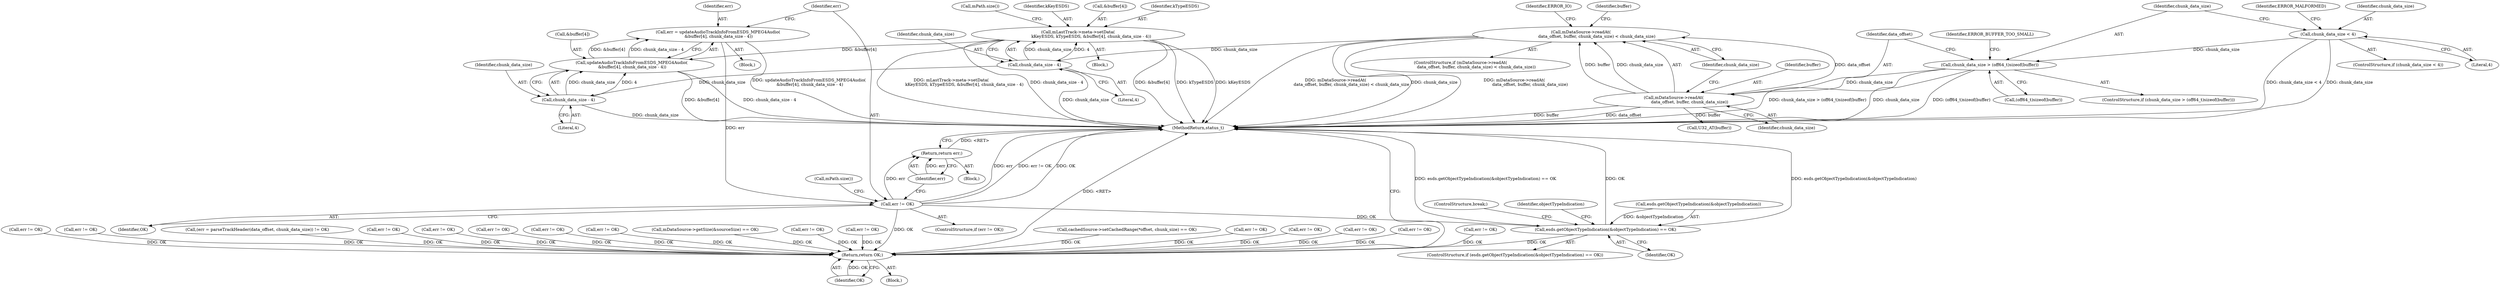 digraph "0_Android_e7142a0703bc93f75e213e96ebc19000022afed9@API" {
"1002311" [label="(Call,err = updateAudioTrackInfoFromESDS_MPEG4Audio(\n &buffer[4], chunk_data_size - 4))"];
"1002313" [label="(Call,updateAudioTrackInfoFromESDS_MPEG4Audio(\n &buffer[4], chunk_data_size - 4))"];
"1002283" [label="(Call,mLastTrack->meta->setData(\n                    kKeyESDS, kTypeESDS, &buffer[4], chunk_data_size - 4))"];
"1002290" [label="(Call,chunk_data_size - 4)"];
"1002260" [label="(Call,mDataSource->readAt(\n                        data_offset, buffer, chunk_data_size) < chunk_data_size)"];
"1002261" [label="(Call,mDataSource->readAt(\n                        data_offset, buffer, chunk_data_size))"];
"1002250" [label="(Call,chunk_data_size > (off64_t)sizeof(buffer))"];
"1002242" [label="(Call,chunk_data_size < 4)"];
"1002318" [label="(Call,chunk_data_size - 4)"];
"1002322" [label="(Call,err != OK)"];
"1002326" [label="(Return,return err;)"];
"1002348" [label="(Call,esds.getObjectTypeIndication(&objectTypeIndication) == OK)"];
"1003273" [label="(Return,return OK;)"];
"1002348" [label="(Call,esds.getObjectTypeIndication(&objectTypeIndication) == OK)"];
"1000420" [label="(Call,cachedSource->setCachedRange(*offset, chunk_size) == OK)"];
"1003214" [label="(Call,err != OK)"];
"1001684" [label="(Call,err != OK)"];
"1002250" [label="(Call,chunk_data_size > (off64_t)sizeof(buffer))"];
"1002331" [label="(Call,mPath.size())"];
"1003273" [label="(Return,return OK;)"];
"1002265" [label="(Identifier,chunk_data_size)"];
"1001940" [label="(Call,err != OK)"];
"1002284" [label="(Identifier,kKeyESDS)"];
"1002179" [label="(Call,err != OK)"];
"1002321" [label="(ControlStructure,if (err != OK))"];
"1002258" [label="(Identifier,ERROR_BUFFER_TOO_SMALL)"];
"1002290" [label="(Call,chunk_data_size - 4)"];
"1002286" [label="(Call,&buffer[4])"];
"1002261" [label="(Call,mDataSource->readAt(\n                        data_offset, buffer, chunk_data_size))"];
"1000525" [label="(Call,err != OK)"];
"1002148" [label="(Call,err != OK)"];
"1002263" [label="(Identifier,buffer)"];
"1002325" [label="(Block,)"];
"1002241" [label="(ControlStructure,if (chunk_data_size < 4))"];
"1002366" [label="(ControlStructure,break;)"];
"1001895" [label="(Call,err != OK)"];
"1000597" [label="(Call,err != OK)"];
"1002312" [label="(Identifier,err)"];
"1002285" [label="(Identifier,kTypeESDS)"];
"1002251" [label="(Identifier,chunk_data_size)"];
"1002259" [label="(ControlStructure,if (mDataSource->readAt(\n                        data_offset, buffer, chunk_data_size) < chunk_data_size))"];
"1002309" [label="(Block,)"];
"1001864" [label="(Call,err != OK)"];
"1002264" [label="(Identifier,chunk_data_size)"];
"1002244" [label="(Literal,4)"];
"1001032" [label="(Call,(err = parseTrackHeader(data_offset, chunk_data_size)) != OK)"];
"1002576" [label="(Call,err != OK)"];
"1002327" [label="(Identifier,err)"];
"1003274" [label="(Identifier,OK)"];
"1002318" [label="(Call,chunk_data_size - 4)"];
"1001543" [label="(Call,err != OK)"];
"1002611" [label="(Call,err != OK)"];
"1002311" [label="(Call,err = updateAudioTrackInfoFromESDS_MPEG4Audio(\n &buffer[4], chunk_data_size - 4))"];
"1002323" [label="(Identifier,err)"];
"1002252" [label="(Call,(off64_t)sizeof(buffer))"];
"1002326" [label="(Return,return err;)"];
"1002349" [label="(Call,esds.getObjectTypeIndication(&objectTypeIndication))"];
"1002249" [label="(ControlStructure,if (chunk_data_size > (off64_t)sizeof(buffer)))"];
"1002357" [label="(Identifier,objectTypeIndication)"];
"1002247" [label="(Identifier,ERROR_MALFORMED)"];
"1002262" [label="(Identifier,data_offset)"];
"1002324" [label="(Identifier,OK)"];
"1003275" [label="(MethodReturn,status_t)"];
"1002291" [label="(Identifier,chunk_data_size)"];
"1002236" [label="(Block,)"];
"1002319" [label="(Identifier,chunk_data_size)"];
"1002117" [label="(Call,err != OK)"];
"1002313" [label="(Call,updateAudioTrackInfoFromESDS_MPEG4Audio(\n &buffer[4], chunk_data_size - 4))"];
"1002242" [label="(Call,chunk_data_size < 4)"];
"1002272" [label="(Identifier,buffer)"];
"1001824" [label="(Call,err != OK)"];
"1002347" [label="(ControlStructure,if (esds.getObjectTypeIndication(&objectTypeIndication) == OK))"];
"1002314" [label="(Call,&buffer[4])"];
"1002320" [label="(Literal,4)"];
"1002283" [label="(Call,mLastTrack->meta->setData(\n                    kKeyESDS, kTypeESDS, &buffer[4], chunk_data_size - 4))"];
"1002271" [label="(Call,U32_AT(buffer))"];
"1002292" [label="(Literal,4)"];
"1002243" [label="(Identifier,chunk_data_size)"];
"1002322" [label="(Call,err != OK)"];
"1002260" [label="(Call,mDataSource->readAt(\n                        data_offset, buffer, chunk_data_size) < chunk_data_size)"];
"1002296" [label="(Call,mPath.size())"];
"1000193" [label="(Call,mDataSource->getSize(&sourceSize) == OK)"];
"1000106" [label="(Block,)"];
"1002352" [label="(Identifier,OK)"];
"1002268" [label="(Identifier,ERROR_IO)"];
"1002311" -> "1002309"  [label="AST: "];
"1002311" -> "1002313"  [label="CFG: "];
"1002312" -> "1002311"  [label="AST: "];
"1002313" -> "1002311"  [label="AST: "];
"1002323" -> "1002311"  [label="CFG: "];
"1002311" -> "1003275"  [label="DDG: updateAudioTrackInfoFromESDS_MPEG4Audio(\n &buffer[4], chunk_data_size - 4)"];
"1002313" -> "1002311"  [label="DDG: &buffer[4]"];
"1002313" -> "1002311"  [label="DDG: chunk_data_size - 4"];
"1002311" -> "1002322"  [label="DDG: err"];
"1002313" -> "1002318"  [label="CFG: "];
"1002314" -> "1002313"  [label="AST: "];
"1002318" -> "1002313"  [label="AST: "];
"1002313" -> "1003275"  [label="DDG: chunk_data_size - 4"];
"1002313" -> "1003275"  [label="DDG: &buffer[4]"];
"1002283" -> "1002313"  [label="DDG: &buffer[4]"];
"1002318" -> "1002313"  [label="DDG: chunk_data_size"];
"1002318" -> "1002313"  [label="DDG: 4"];
"1002283" -> "1002236"  [label="AST: "];
"1002283" -> "1002290"  [label="CFG: "];
"1002284" -> "1002283"  [label="AST: "];
"1002285" -> "1002283"  [label="AST: "];
"1002286" -> "1002283"  [label="AST: "];
"1002290" -> "1002283"  [label="AST: "];
"1002296" -> "1002283"  [label="CFG: "];
"1002283" -> "1003275"  [label="DDG: chunk_data_size - 4"];
"1002283" -> "1003275"  [label="DDG: &buffer[4]"];
"1002283" -> "1003275"  [label="DDG: kTypeESDS"];
"1002283" -> "1003275"  [label="DDG: kKeyESDS"];
"1002283" -> "1003275"  [label="DDG: mLastTrack->meta->setData(\n                    kKeyESDS, kTypeESDS, &buffer[4], chunk_data_size - 4)"];
"1002290" -> "1002283"  [label="DDG: chunk_data_size"];
"1002290" -> "1002283"  [label="DDG: 4"];
"1002290" -> "1002292"  [label="CFG: "];
"1002291" -> "1002290"  [label="AST: "];
"1002292" -> "1002290"  [label="AST: "];
"1002290" -> "1003275"  [label="DDG: chunk_data_size"];
"1002260" -> "1002290"  [label="DDG: chunk_data_size"];
"1002290" -> "1002318"  [label="DDG: chunk_data_size"];
"1002260" -> "1002259"  [label="AST: "];
"1002260" -> "1002265"  [label="CFG: "];
"1002261" -> "1002260"  [label="AST: "];
"1002265" -> "1002260"  [label="AST: "];
"1002268" -> "1002260"  [label="CFG: "];
"1002272" -> "1002260"  [label="CFG: "];
"1002260" -> "1003275"  [label="DDG: mDataSource->readAt(\n                        data_offset, buffer, chunk_data_size) < chunk_data_size"];
"1002260" -> "1003275"  [label="DDG: chunk_data_size"];
"1002260" -> "1003275"  [label="DDG: mDataSource->readAt(\n                        data_offset, buffer, chunk_data_size)"];
"1002261" -> "1002260"  [label="DDG: data_offset"];
"1002261" -> "1002260"  [label="DDG: buffer"];
"1002261" -> "1002260"  [label="DDG: chunk_data_size"];
"1002261" -> "1002264"  [label="CFG: "];
"1002262" -> "1002261"  [label="AST: "];
"1002263" -> "1002261"  [label="AST: "];
"1002264" -> "1002261"  [label="AST: "];
"1002265" -> "1002261"  [label="CFG: "];
"1002261" -> "1003275"  [label="DDG: data_offset"];
"1002261" -> "1003275"  [label="DDG: buffer"];
"1002250" -> "1002261"  [label="DDG: chunk_data_size"];
"1002261" -> "1002271"  [label="DDG: buffer"];
"1002250" -> "1002249"  [label="AST: "];
"1002250" -> "1002252"  [label="CFG: "];
"1002251" -> "1002250"  [label="AST: "];
"1002252" -> "1002250"  [label="AST: "];
"1002258" -> "1002250"  [label="CFG: "];
"1002262" -> "1002250"  [label="CFG: "];
"1002250" -> "1003275"  [label="DDG: (off64_t)sizeof(buffer)"];
"1002250" -> "1003275"  [label="DDG: chunk_data_size > (off64_t)sizeof(buffer)"];
"1002250" -> "1003275"  [label="DDG: chunk_data_size"];
"1002242" -> "1002250"  [label="DDG: chunk_data_size"];
"1002242" -> "1002241"  [label="AST: "];
"1002242" -> "1002244"  [label="CFG: "];
"1002243" -> "1002242"  [label="AST: "];
"1002244" -> "1002242"  [label="AST: "];
"1002247" -> "1002242"  [label="CFG: "];
"1002251" -> "1002242"  [label="CFG: "];
"1002242" -> "1003275"  [label="DDG: chunk_data_size < 4"];
"1002242" -> "1003275"  [label="DDG: chunk_data_size"];
"1002318" -> "1002320"  [label="CFG: "];
"1002319" -> "1002318"  [label="AST: "];
"1002320" -> "1002318"  [label="AST: "];
"1002318" -> "1003275"  [label="DDG: chunk_data_size"];
"1002322" -> "1002321"  [label="AST: "];
"1002322" -> "1002324"  [label="CFG: "];
"1002323" -> "1002322"  [label="AST: "];
"1002324" -> "1002322"  [label="AST: "];
"1002327" -> "1002322"  [label="CFG: "];
"1002331" -> "1002322"  [label="CFG: "];
"1002322" -> "1003275"  [label="DDG: OK"];
"1002322" -> "1003275"  [label="DDG: err"];
"1002322" -> "1003275"  [label="DDG: err != OK"];
"1002322" -> "1002326"  [label="DDG: err"];
"1002322" -> "1002348"  [label="DDG: OK"];
"1002322" -> "1003273"  [label="DDG: OK"];
"1002326" -> "1002325"  [label="AST: "];
"1002326" -> "1002327"  [label="CFG: "];
"1002327" -> "1002326"  [label="AST: "];
"1003275" -> "1002326"  [label="CFG: "];
"1002326" -> "1003275"  [label="DDG: <RET>"];
"1002327" -> "1002326"  [label="DDG: err"];
"1002348" -> "1002347"  [label="AST: "];
"1002348" -> "1002352"  [label="CFG: "];
"1002349" -> "1002348"  [label="AST: "];
"1002352" -> "1002348"  [label="AST: "];
"1002357" -> "1002348"  [label="CFG: "];
"1002366" -> "1002348"  [label="CFG: "];
"1002348" -> "1003275"  [label="DDG: esds.getObjectTypeIndication(&objectTypeIndication) == OK"];
"1002348" -> "1003275"  [label="DDG: OK"];
"1002348" -> "1003275"  [label="DDG: esds.getObjectTypeIndication(&objectTypeIndication)"];
"1002349" -> "1002348"  [label="DDG: &objectTypeIndication"];
"1002348" -> "1003273"  [label="DDG: OK"];
"1003273" -> "1000106"  [label="AST: "];
"1003273" -> "1003274"  [label="CFG: "];
"1003274" -> "1003273"  [label="AST: "];
"1003275" -> "1003273"  [label="CFG: "];
"1003273" -> "1003275"  [label="DDG: <RET>"];
"1003274" -> "1003273"  [label="DDG: OK"];
"1001684" -> "1003273"  [label="DDG: OK"];
"1001543" -> "1003273"  [label="DDG: OK"];
"1001940" -> "1003273"  [label="DDG: OK"];
"1001895" -> "1003273"  [label="DDG: OK"];
"1000420" -> "1003273"  [label="DDG: OK"];
"1000597" -> "1003273"  [label="DDG: OK"];
"1002179" -> "1003273"  [label="DDG: OK"];
"1002117" -> "1003273"  [label="DDG: OK"];
"1003214" -> "1003273"  [label="DDG: OK"];
"1001032" -> "1003273"  [label="DDG: OK"];
"1000193" -> "1003273"  [label="DDG: OK"];
"1000525" -> "1003273"  [label="DDG: OK"];
"1002148" -> "1003273"  [label="DDG: OK"];
"1001864" -> "1003273"  [label="DDG: OK"];
"1001824" -> "1003273"  [label="DDG: OK"];
"1002576" -> "1003273"  [label="DDG: OK"];
"1002611" -> "1003273"  [label="DDG: OK"];
}
